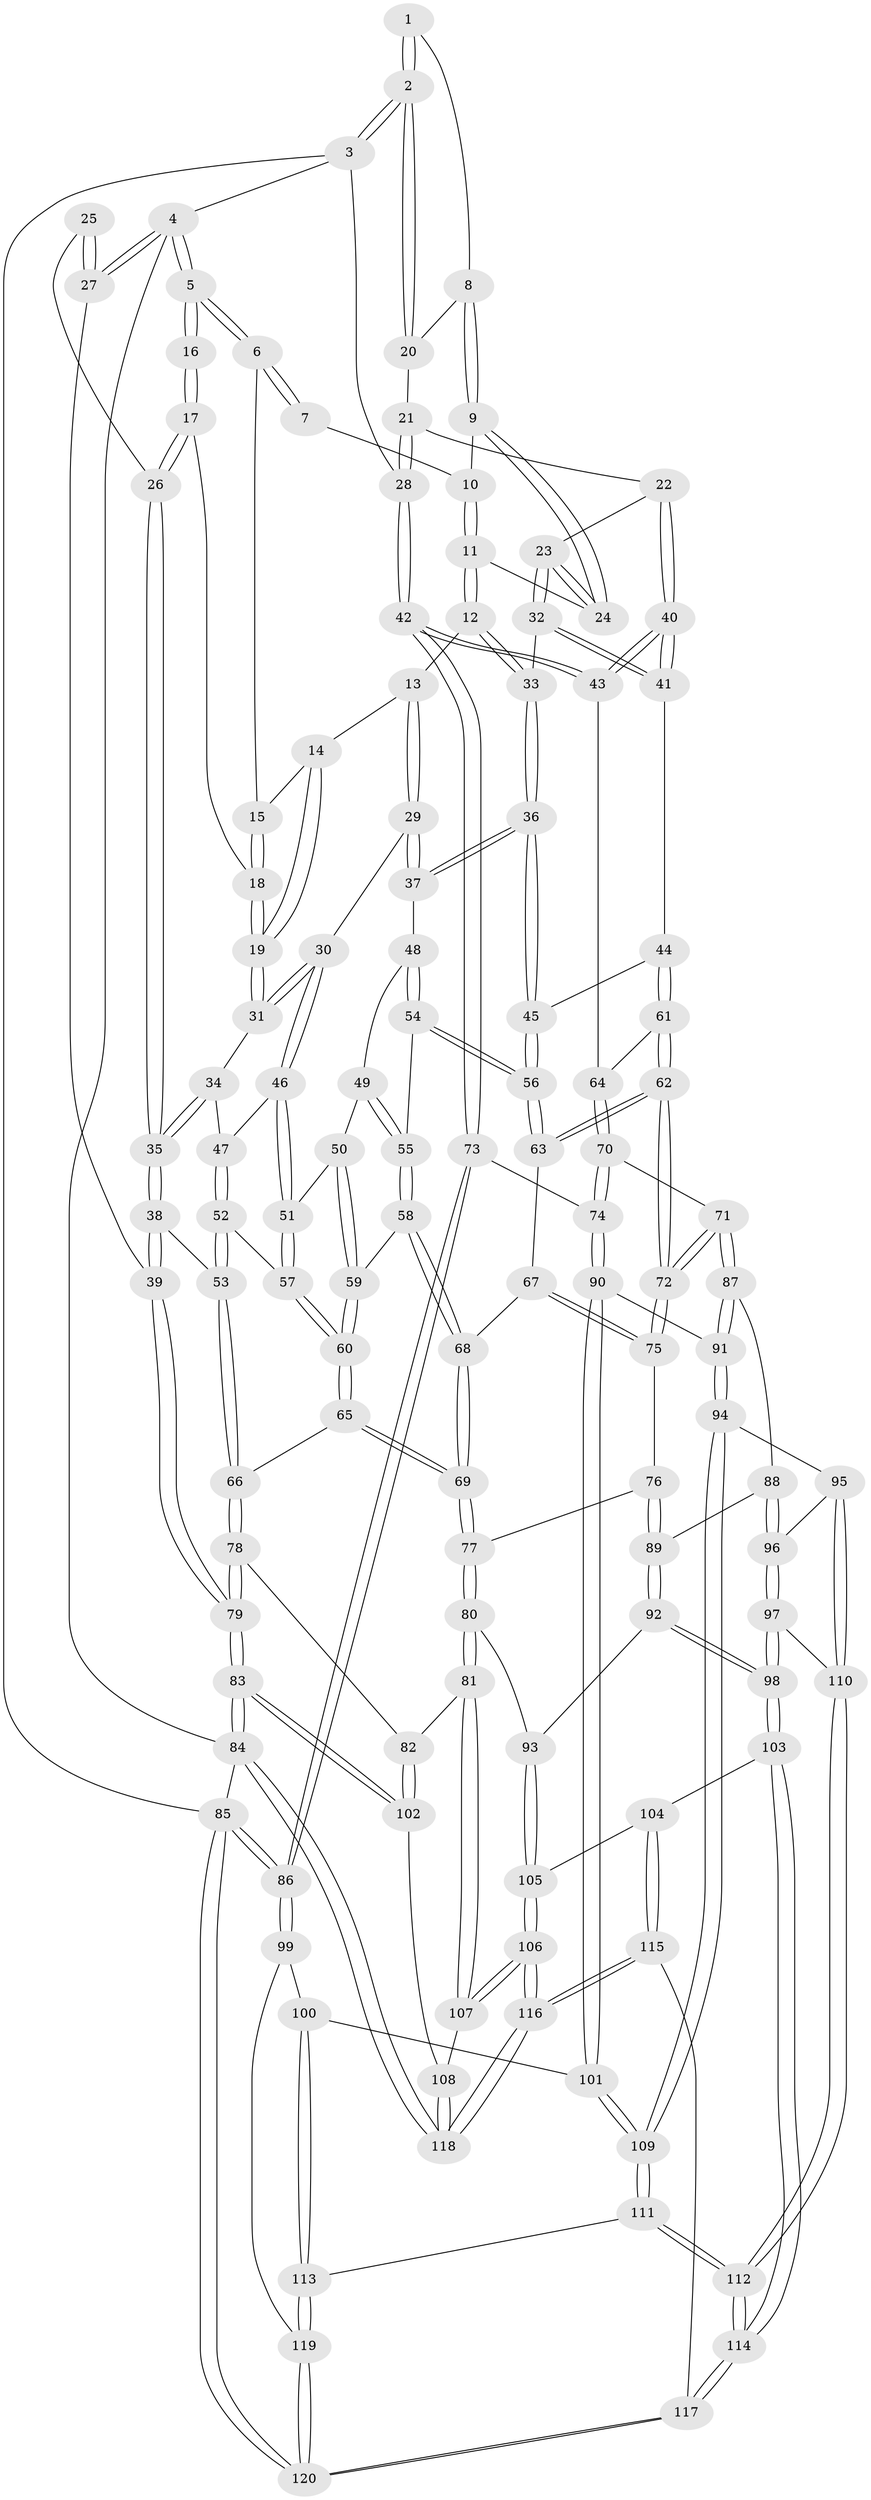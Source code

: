 // coarse degree distribution, {3: 0.10714285714285714, 6: 0.13095238095238096, 7: 0.011904761904761904, 4: 0.39285714285714285, 5: 0.35714285714285715}
// Generated by graph-tools (version 1.1) at 2025/52/02/27/25 19:52:39]
// undirected, 120 vertices, 297 edges
graph export_dot {
graph [start="1"]
  node [color=gray90,style=filled];
  1 [pos="+0.629604256037814+0"];
  2 [pos="+1+0"];
  3 [pos="+1+0"];
  4 [pos="+0+0"];
  5 [pos="+0+0"];
  6 [pos="+0.4470016185540084+0"];
  7 [pos="+0.5401436510903969+0"];
  8 [pos="+0.7596268135756156+0.1314989930128711"];
  9 [pos="+0.7281270817329473+0.1581763198841425"];
  10 [pos="+0.5888763021977541+0.03978896705579731"];
  11 [pos="+0.6076415984825997+0.20573294943501688"];
  12 [pos="+0.5977036803342726+0.21709106842383877"];
  13 [pos="+0.5094472896720075+0.21469884161833286"];
  14 [pos="+0.45673240144744265+0.12379040658635473"];
  15 [pos="+0.44485283132640874+0"];
  16 [pos="+0.05819496620816574+0"];
  17 [pos="+0.2240954794173064+0.1819137896531368"];
  18 [pos="+0.24863051545477022+0.18018122979497447"];
  19 [pos="+0.3250505183068653+0.23599075281161597"];
  20 [pos="+0.7938377885217699+0.13189428773265272"];
  21 [pos="+0.8592311816091274+0.21526525917755102"];
  22 [pos="+0.8127760013939471+0.3015962439655817"];
  23 [pos="+0.7610769434918487+0.2919592705896998"];
  24 [pos="+0.7080369799592219+0.18497575228238275"];
  25 [pos="+0.09537821938778827+0.22398563863443208"];
  26 [pos="+0.1512774489799039+0.2588086354509996"];
  27 [pos="+0+0"];
  28 [pos="+1+0.13810498687506034"];
  29 [pos="+0.43234336439534704+0.3051225365304239"];
  30 [pos="+0.38501489647412046+0.31419636226234093"];
  31 [pos="+0.3570085041984774+0.2862853582593744"];
  32 [pos="+0.6911450692162362+0.3354882184190832"];
  33 [pos="+0.618508869645854+0.3126624651817035"];
  34 [pos="+0.21823765145598392+0.35467503891797025"];
  35 [pos="+0.12955327350835488+0.33303040404471806"];
  36 [pos="+0.5637807932181237+0.3756164224309228"];
  37 [pos="+0.5375642146823203+0.3753984915532342"];
  38 [pos="+0.03302241745391593+0.4483614485523826"];
  39 [pos="+0+0.44169329899348364"];
  40 [pos="+0.8763488184889939+0.402818107563726"];
  41 [pos="+0.7036036734618131+0.3988875255284438"];
  42 [pos="+1+0.44131731062143925"];
  43 [pos="+0.8810014237945553+0.40741496435796687"];
  44 [pos="+0.685211282359273+0.4524503622421797"];
  45 [pos="+0.5759925748967397+0.39757398995658044"];
  46 [pos="+0.3696139965126527+0.37348491505078535"];
  47 [pos="+0.27046665693230815+0.39801005904987696"];
  48 [pos="+0.5148272256017317+0.40723099708945165"];
  49 [pos="+0.49641564112273745+0.41959176843932383"];
  50 [pos="+0.45026363538467845+0.43941299758057367"];
  51 [pos="+0.3726341271924599+0.389865777473976"];
  52 [pos="+0.2537904300150199+0.4372425803362184"];
  53 [pos="+0.1291309104678983+0.5298881050242048"];
  54 [pos="+0.5181123260496756+0.5071060214231102"];
  55 [pos="+0.48376426914446297+0.5155725079156581"];
  56 [pos="+0.5722857531874675+0.5121201312212156"];
  57 [pos="+0.349549572646708+0.4879891496170775"];
  58 [pos="+0.4672888010734494+0.5215964767762293"];
  59 [pos="+0.4668870756658801+0.5214048471957885"];
  60 [pos="+0.3504710318853732+0.523661844479063"];
  61 [pos="+0.6995899735536338+0.5231123416714825"];
  62 [pos="+0.6397001790354212+0.5624224021685522"];
  63 [pos="+0.6112648943695366+0.5454088794987212"];
  64 [pos="+0.766239552077117+0.5320887510230368"];
  65 [pos="+0.3461840567144323+0.5297052353136796"];
  66 [pos="+0.13980811391520995+0.5449175362329232"];
  67 [pos="+0.4851326229717614+0.5919421242913266"];
  68 [pos="+0.4746066165766861+0.5659215076907507"];
  69 [pos="+0.360004156027229+0.6232674160160001"];
  70 [pos="+0.8562529408905976+0.6746041547876199"];
  71 [pos="+0.6196049250481065+0.6919229994109608"];
  72 [pos="+0.6153262891834415+0.6828636981900571"];
  73 [pos="+1+0.5694437384425962"];
  74 [pos="+0.8679195583835299+0.6824377751421357"];
  75 [pos="+0.49039722290057136+0.6551463906095497"];
  76 [pos="+0.4216763493525034+0.688973194881887"];
  77 [pos="+0.3607119352781959+0.6999999014932804"];
  78 [pos="+0.16442370852213564+0.6766859250001921"];
  79 [pos="+0+0.8192658800974753"];
  80 [pos="+0.32141507312329054+0.7421966990462663"];
  81 [pos="+0.3096935935701229+0.7458191681591732"];
  82 [pos="+0.20405229851926637+0.72132218978785"];
  83 [pos="+0+1"];
  84 [pos="+0+1"];
  85 [pos="+1+1"];
  86 [pos="+1+0.9291037842788843"];
  87 [pos="+0.6188268505228336+0.7213536077196085"];
  88 [pos="+0.5712683350624307+0.76688659824158"];
  89 [pos="+0.5265342595281973+0.7928879912184781"];
  90 [pos="+0.8448599161066604+0.7910796159605291"];
  91 [pos="+0.6572102688282606+0.7736697323434919"];
  92 [pos="+0.5084317208538388+0.8174190116818411"];
  93 [pos="+0.35557218780890465+0.7714039280621798"];
  94 [pos="+0.6672884010550282+0.8547224449149615"];
  95 [pos="+0.6432371331360321+0.8735087930208361"];
  96 [pos="+0.5874375190165203+0.8596400127522965"];
  97 [pos="+0.5115679725326799+0.8996985662573393"];
  98 [pos="+0.5024660595331623+0.8999024805274253"];
  99 [pos="+0.9870508357400646+0.8937015395885219"];
  100 [pos="+0.885562732783783+0.8456130892617365"];
  101 [pos="+0.846303089472343+0.8018347627930501"];
  102 [pos="+0.10144571976400238+0.9112531406963963"];
  103 [pos="+0.49609180166778877+0.9063759657936342"];
  104 [pos="+0.47602929100143093+0.912250491126474"];
  105 [pos="+0.43681223461835816+0.902477361826388"];
  106 [pos="+0.32824466668519325+0.9569992704549248"];
  107 [pos="+0.29236479325207515+0.9131855589917792"];
  108 [pos="+0.2095631356494566+0.9301845143178854"];
  109 [pos="+0.7442631674358515+0.8985696777487325"];
  110 [pos="+0.6166982495640869+0.93159954609799"];
  111 [pos="+0.7447535571181009+0.9299218601597091"];
  112 [pos="+0.6663399904232624+1"];
  113 [pos="+0.8457749034739336+0.9660940726907771"];
  114 [pos="+0.651098305723703+1"];
  115 [pos="+0.3668420044439506+1"];
  116 [pos="+0.35741398408916475+1"];
  117 [pos="+0.6521098835783291+1"];
  118 [pos="+0.2889014933768448+1"];
  119 [pos="+0.8701938013168194+1"];
  120 [pos="+0.8551243307907483+1"];
  1 -- 2;
  1 -- 2;
  1 -- 8;
  2 -- 3;
  2 -- 3;
  2 -- 20;
  2 -- 20;
  3 -- 4;
  3 -- 28;
  3 -- 85;
  4 -- 5;
  4 -- 5;
  4 -- 27;
  4 -- 27;
  4 -- 84;
  5 -- 6;
  5 -- 6;
  5 -- 16;
  5 -- 16;
  6 -- 7;
  6 -- 7;
  6 -- 15;
  7 -- 10;
  8 -- 9;
  8 -- 9;
  8 -- 20;
  9 -- 10;
  9 -- 24;
  9 -- 24;
  10 -- 11;
  10 -- 11;
  11 -- 12;
  11 -- 12;
  11 -- 24;
  12 -- 13;
  12 -- 33;
  12 -- 33;
  13 -- 14;
  13 -- 29;
  13 -- 29;
  14 -- 15;
  14 -- 19;
  14 -- 19;
  15 -- 18;
  15 -- 18;
  16 -- 17;
  16 -- 17;
  17 -- 18;
  17 -- 26;
  17 -- 26;
  18 -- 19;
  18 -- 19;
  19 -- 31;
  19 -- 31;
  20 -- 21;
  21 -- 22;
  21 -- 28;
  21 -- 28;
  22 -- 23;
  22 -- 40;
  22 -- 40;
  23 -- 24;
  23 -- 24;
  23 -- 32;
  23 -- 32;
  25 -- 26;
  25 -- 27;
  25 -- 27;
  26 -- 35;
  26 -- 35;
  27 -- 39;
  28 -- 42;
  28 -- 42;
  29 -- 30;
  29 -- 37;
  29 -- 37;
  30 -- 31;
  30 -- 31;
  30 -- 46;
  30 -- 46;
  31 -- 34;
  32 -- 33;
  32 -- 41;
  32 -- 41;
  33 -- 36;
  33 -- 36;
  34 -- 35;
  34 -- 35;
  34 -- 47;
  35 -- 38;
  35 -- 38;
  36 -- 37;
  36 -- 37;
  36 -- 45;
  36 -- 45;
  37 -- 48;
  38 -- 39;
  38 -- 39;
  38 -- 53;
  39 -- 79;
  39 -- 79;
  40 -- 41;
  40 -- 41;
  40 -- 43;
  40 -- 43;
  41 -- 44;
  42 -- 43;
  42 -- 43;
  42 -- 73;
  42 -- 73;
  43 -- 64;
  44 -- 45;
  44 -- 61;
  44 -- 61;
  45 -- 56;
  45 -- 56;
  46 -- 47;
  46 -- 51;
  46 -- 51;
  47 -- 52;
  47 -- 52;
  48 -- 49;
  48 -- 54;
  48 -- 54;
  49 -- 50;
  49 -- 55;
  49 -- 55;
  50 -- 51;
  50 -- 59;
  50 -- 59;
  51 -- 57;
  51 -- 57;
  52 -- 53;
  52 -- 53;
  52 -- 57;
  53 -- 66;
  53 -- 66;
  54 -- 55;
  54 -- 56;
  54 -- 56;
  55 -- 58;
  55 -- 58;
  56 -- 63;
  56 -- 63;
  57 -- 60;
  57 -- 60;
  58 -- 59;
  58 -- 68;
  58 -- 68;
  59 -- 60;
  59 -- 60;
  60 -- 65;
  60 -- 65;
  61 -- 62;
  61 -- 62;
  61 -- 64;
  62 -- 63;
  62 -- 63;
  62 -- 72;
  62 -- 72;
  63 -- 67;
  64 -- 70;
  64 -- 70;
  65 -- 66;
  65 -- 69;
  65 -- 69;
  66 -- 78;
  66 -- 78;
  67 -- 68;
  67 -- 75;
  67 -- 75;
  68 -- 69;
  68 -- 69;
  69 -- 77;
  69 -- 77;
  70 -- 71;
  70 -- 74;
  70 -- 74;
  71 -- 72;
  71 -- 72;
  71 -- 87;
  71 -- 87;
  72 -- 75;
  72 -- 75;
  73 -- 74;
  73 -- 86;
  73 -- 86;
  74 -- 90;
  74 -- 90;
  75 -- 76;
  76 -- 77;
  76 -- 89;
  76 -- 89;
  77 -- 80;
  77 -- 80;
  78 -- 79;
  78 -- 79;
  78 -- 82;
  79 -- 83;
  79 -- 83;
  80 -- 81;
  80 -- 81;
  80 -- 93;
  81 -- 82;
  81 -- 107;
  81 -- 107;
  82 -- 102;
  82 -- 102;
  83 -- 84;
  83 -- 84;
  83 -- 102;
  83 -- 102;
  84 -- 118;
  84 -- 118;
  84 -- 85;
  85 -- 86;
  85 -- 86;
  85 -- 120;
  85 -- 120;
  86 -- 99;
  86 -- 99;
  87 -- 88;
  87 -- 91;
  87 -- 91;
  88 -- 89;
  88 -- 96;
  88 -- 96;
  89 -- 92;
  89 -- 92;
  90 -- 91;
  90 -- 101;
  90 -- 101;
  91 -- 94;
  91 -- 94;
  92 -- 93;
  92 -- 98;
  92 -- 98;
  93 -- 105;
  93 -- 105;
  94 -- 95;
  94 -- 109;
  94 -- 109;
  95 -- 96;
  95 -- 110;
  95 -- 110;
  96 -- 97;
  96 -- 97;
  97 -- 98;
  97 -- 98;
  97 -- 110;
  98 -- 103;
  98 -- 103;
  99 -- 100;
  99 -- 119;
  100 -- 101;
  100 -- 113;
  100 -- 113;
  101 -- 109;
  101 -- 109;
  102 -- 108;
  103 -- 104;
  103 -- 114;
  103 -- 114;
  104 -- 105;
  104 -- 115;
  104 -- 115;
  105 -- 106;
  105 -- 106;
  106 -- 107;
  106 -- 107;
  106 -- 116;
  106 -- 116;
  107 -- 108;
  108 -- 118;
  108 -- 118;
  109 -- 111;
  109 -- 111;
  110 -- 112;
  110 -- 112;
  111 -- 112;
  111 -- 112;
  111 -- 113;
  112 -- 114;
  112 -- 114;
  113 -- 119;
  113 -- 119;
  114 -- 117;
  114 -- 117;
  115 -- 116;
  115 -- 116;
  115 -- 117;
  116 -- 118;
  116 -- 118;
  117 -- 120;
  117 -- 120;
  119 -- 120;
  119 -- 120;
}
